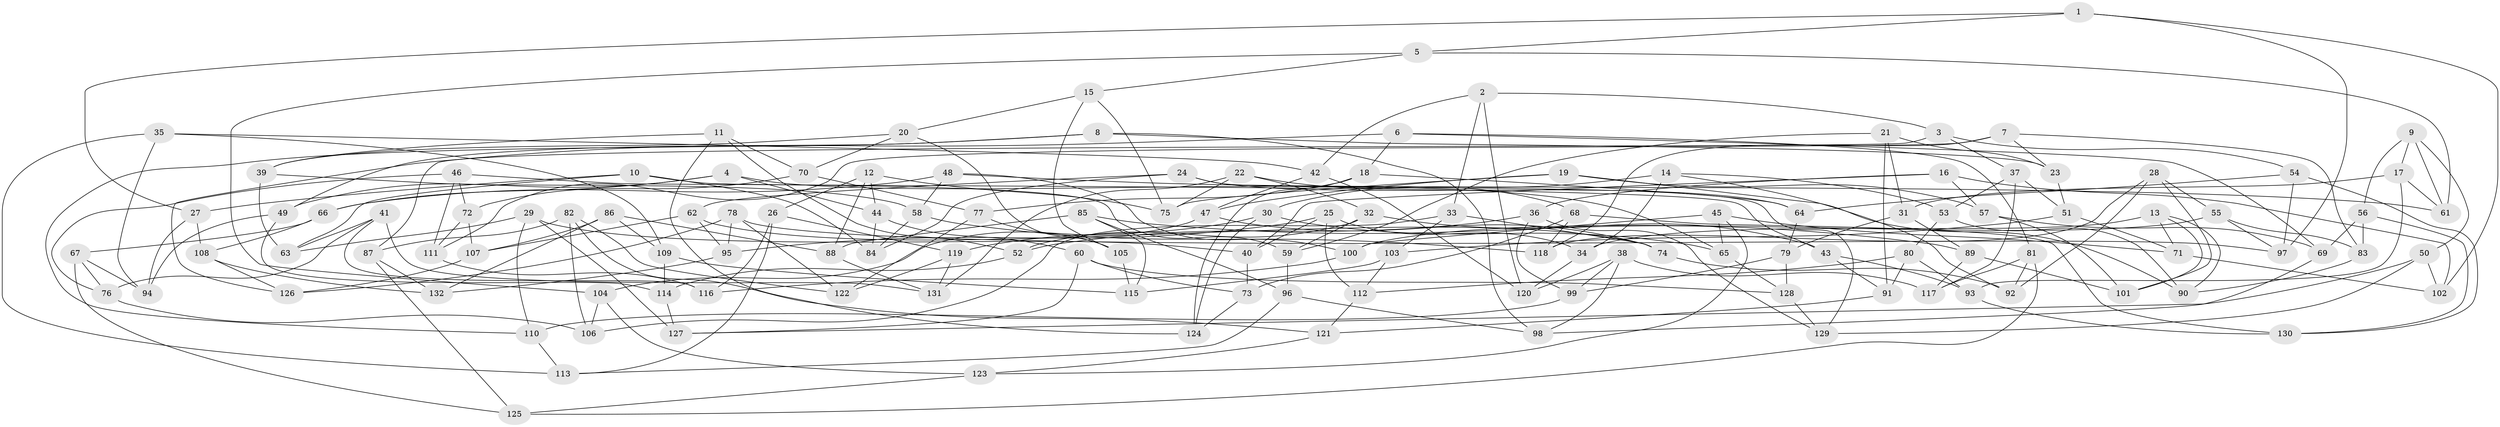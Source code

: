 // coarse degree distribution, {6: 0.41304347826086957, 4: 0.5434782608695652, 5: 0.021739130434782608, 3: 0.021739130434782608}
// Generated by graph-tools (version 1.1) at 2025/24/03/03/25 07:24:24]
// undirected, 132 vertices, 264 edges
graph export_dot {
graph [start="1"]
  node [color=gray90,style=filled];
  1;
  2;
  3;
  4;
  5;
  6;
  7;
  8;
  9;
  10;
  11;
  12;
  13;
  14;
  15;
  16;
  17;
  18;
  19;
  20;
  21;
  22;
  23;
  24;
  25;
  26;
  27;
  28;
  29;
  30;
  31;
  32;
  33;
  34;
  35;
  36;
  37;
  38;
  39;
  40;
  41;
  42;
  43;
  44;
  45;
  46;
  47;
  48;
  49;
  50;
  51;
  52;
  53;
  54;
  55;
  56;
  57;
  58;
  59;
  60;
  61;
  62;
  63;
  64;
  65;
  66;
  67;
  68;
  69;
  70;
  71;
  72;
  73;
  74;
  75;
  76;
  77;
  78;
  79;
  80;
  81;
  82;
  83;
  84;
  85;
  86;
  87;
  88;
  89;
  90;
  91;
  92;
  93;
  94;
  95;
  96;
  97;
  98;
  99;
  100;
  101;
  102;
  103;
  104;
  105;
  106;
  107;
  108;
  109;
  110;
  111;
  112;
  113;
  114;
  115;
  116;
  117;
  118;
  119;
  120;
  121;
  122;
  123;
  124;
  125;
  126;
  127;
  128;
  129;
  130;
  131;
  132;
  1 -- 97;
  1 -- 5;
  1 -- 27;
  1 -- 102;
  2 -- 42;
  2 -- 120;
  2 -- 33;
  2 -- 3;
  3 -- 54;
  3 -- 37;
  3 -- 87;
  4 -- 44;
  4 -- 49;
  4 -- 66;
  4 -- 65;
  5 -- 104;
  5 -- 15;
  5 -- 61;
  6 -- 81;
  6 -- 126;
  6 -- 69;
  6 -- 18;
  7 -- 23;
  7 -- 111;
  7 -- 118;
  7 -- 83;
  8 -- 49;
  8 -- 110;
  8 -- 23;
  8 -- 98;
  9 -- 50;
  9 -- 61;
  9 -- 56;
  9 -- 17;
  10 -- 63;
  10 -- 27;
  10 -- 84;
  10 -- 43;
  11 -- 39;
  11 -- 70;
  11 -- 52;
  11 -- 124;
  12 -- 26;
  12 -- 75;
  12 -- 88;
  12 -- 44;
  13 -- 101;
  13 -- 90;
  13 -- 34;
  13 -- 71;
  14 -- 34;
  14 -- 30;
  14 -- 92;
  14 -- 53;
  15 -- 75;
  15 -- 105;
  15 -- 20;
  16 -- 36;
  16 -- 57;
  16 -- 40;
  16 -- 102;
  17 -- 61;
  17 -- 93;
  17 -- 31;
  18 -- 64;
  18 -- 77;
  18 -- 124;
  19 -- 75;
  19 -- 47;
  19 -- 90;
  19 -- 57;
  20 -- 105;
  20 -- 70;
  20 -- 39;
  21 -- 23;
  21 -- 91;
  21 -- 59;
  21 -- 31;
  22 -- 68;
  22 -- 75;
  22 -- 131;
  22 -- 32;
  23 -- 51;
  24 -- 62;
  24 -- 84;
  24 -- 129;
  24 -- 64;
  25 -- 112;
  25 -- 95;
  25 -- 34;
  25 -- 40;
  26 -- 113;
  26 -- 116;
  26 -- 119;
  27 -- 108;
  27 -- 94;
  28 -- 118;
  28 -- 55;
  28 -- 92;
  28 -- 101;
  29 -- 63;
  29 -- 40;
  29 -- 110;
  29 -- 127;
  30 -- 65;
  30 -- 119;
  30 -- 124;
  31 -- 89;
  31 -- 79;
  32 -- 52;
  32 -- 59;
  32 -- 43;
  33 -- 103;
  33 -- 106;
  33 -- 74;
  34 -- 120;
  35 -- 42;
  35 -- 113;
  35 -- 94;
  35 -- 109;
  36 -- 99;
  36 -- 129;
  36 -- 52;
  37 -- 53;
  37 -- 51;
  37 -- 117;
  38 -- 117;
  38 -- 99;
  38 -- 120;
  38 -- 98;
  39 -- 63;
  39 -- 58;
  40 -- 73;
  41 -- 116;
  41 -- 63;
  41 -- 76;
  41 -- 131;
  42 -- 47;
  42 -- 120;
  43 -- 91;
  43 -- 93;
  44 -- 60;
  44 -- 84;
  45 -- 71;
  45 -- 65;
  45 -- 123;
  45 -- 100;
  46 -- 72;
  46 -- 76;
  46 -- 111;
  46 -- 59;
  47 -- 104;
  47 -- 74;
  48 -- 58;
  48 -- 66;
  48 -- 61;
  48 -- 100;
  49 -- 114;
  49 -- 94;
  50 -- 129;
  50 -- 102;
  50 -- 127;
  51 -- 71;
  51 -- 103;
  52 -- 114;
  53 -- 80;
  53 -- 90;
  54 -- 97;
  54 -- 130;
  54 -- 64;
  55 -- 97;
  55 -- 83;
  55 -- 100;
  56 -- 130;
  56 -- 83;
  56 -- 69;
  57 -- 101;
  57 -- 69;
  58 -- 84;
  58 -- 118;
  59 -- 96;
  60 -- 127;
  60 -- 128;
  60 -- 73;
  62 -- 95;
  62 -- 74;
  62 -- 107;
  64 -- 79;
  65 -- 128;
  66 -- 108;
  66 -- 67;
  67 -- 94;
  67 -- 76;
  67 -- 125;
  68 -- 73;
  68 -- 118;
  68 -- 130;
  69 -- 98;
  70 -- 72;
  70 -- 77;
  71 -- 102;
  72 -- 111;
  72 -- 107;
  73 -- 124;
  74 -- 92;
  76 -- 106;
  77 -- 122;
  77 -- 105;
  78 -- 122;
  78 -- 126;
  78 -- 97;
  78 -- 95;
  79 -- 99;
  79 -- 128;
  80 -- 91;
  80 -- 93;
  80 -- 112;
  81 -- 92;
  81 -- 117;
  81 -- 125;
  82 -- 106;
  82 -- 121;
  82 -- 87;
  82 -- 122;
  83 -- 90;
  85 -- 115;
  85 -- 89;
  85 -- 88;
  85 -- 96;
  86 -- 88;
  86 -- 132;
  86 -- 107;
  86 -- 109;
  87 -- 125;
  87 -- 132;
  88 -- 131;
  89 -- 101;
  89 -- 117;
  91 -- 121;
  93 -- 130;
  95 -- 132;
  96 -- 98;
  96 -- 113;
  99 -- 110;
  100 -- 116;
  103 -- 112;
  103 -- 115;
  104 -- 106;
  104 -- 123;
  105 -- 115;
  107 -- 126;
  108 -- 126;
  108 -- 132;
  109 -- 114;
  109 -- 115;
  110 -- 113;
  111 -- 116;
  112 -- 121;
  114 -- 127;
  119 -- 131;
  119 -- 122;
  121 -- 123;
  123 -- 125;
  128 -- 129;
}
